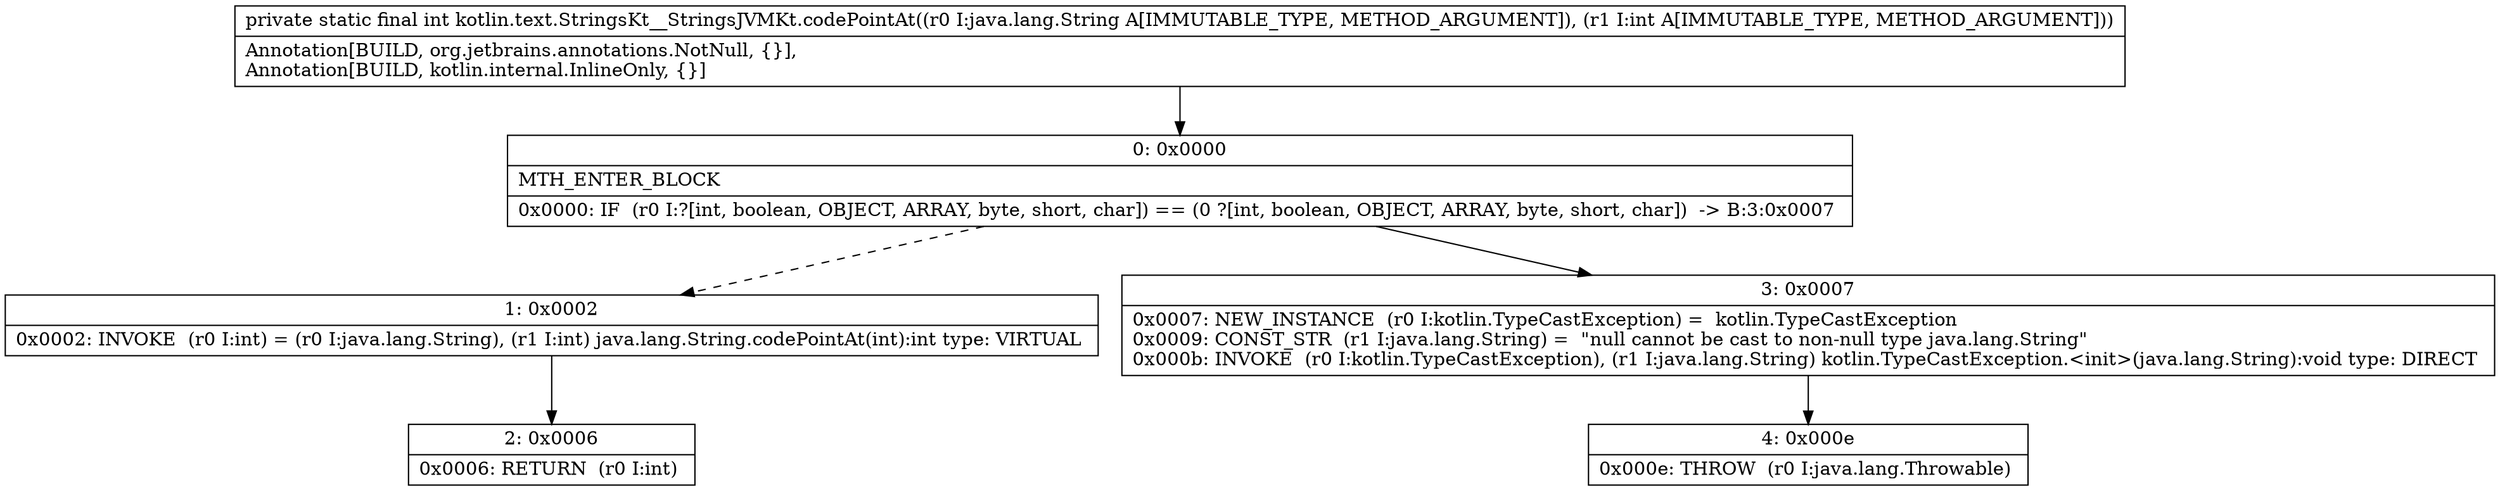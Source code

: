 digraph "CFG forkotlin.text.StringsKt__StringsJVMKt.codePointAt(Ljava\/lang\/String;I)I" {
Node_0 [shape=record,label="{0\:\ 0x0000|MTH_ENTER_BLOCK\l|0x0000: IF  (r0 I:?[int, boolean, OBJECT, ARRAY, byte, short, char]) == (0 ?[int, boolean, OBJECT, ARRAY, byte, short, char])  \-\> B:3:0x0007 \l}"];
Node_1 [shape=record,label="{1\:\ 0x0002|0x0002: INVOKE  (r0 I:int) = (r0 I:java.lang.String), (r1 I:int) java.lang.String.codePointAt(int):int type: VIRTUAL \l}"];
Node_2 [shape=record,label="{2\:\ 0x0006|0x0006: RETURN  (r0 I:int) \l}"];
Node_3 [shape=record,label="{3\:\ 0x0007|0x0007: NEW_INSTANCE  (r0 I:kotlin.TypeCastException) =  kotlin.TypeCastException \l0x0009: CONST_STR  (r1 I:java.lang.String) =  \"null cannot be cast to non\-null type java.lang.String\" \l0x000b: INVOKE  (r0 I:kotlin.TypeCastException), (r1 I:java.lang.String) kotlin.TypeCastException.\<init\>(java.lang.String):void type: DIRECT \l}"];
Node_4 [shape=record,label="{4\:\ 0x000e|0x000e: THROW  (r0 I:java.lang.Throwable) \l}"];
MethodNode[shape=record,label="{private static final int kotlin.text.StringsKt__StringsJVMKt.codePointAt((r0 I:java.lang.String A[IMMUTABLE_TYPE, METHOD_ARGUMENT]), (r1 I:int A[IMMUTABLE_TYPE, METHOD_ARGUMENT]))  | Annotation[BUILD, org.jetbrains.annotations.NotNull, \{\}], \lAnnotation[BUILD, kotlin.internal.InlineOnly, \{\}]\l}"];
MethodNode -> Node_0;
Node_0 -> Node_1[style=dashed];
Node_0 -> Node_3;
Node_1 -> Node_2;
Node_3 -> Node_4;
}

